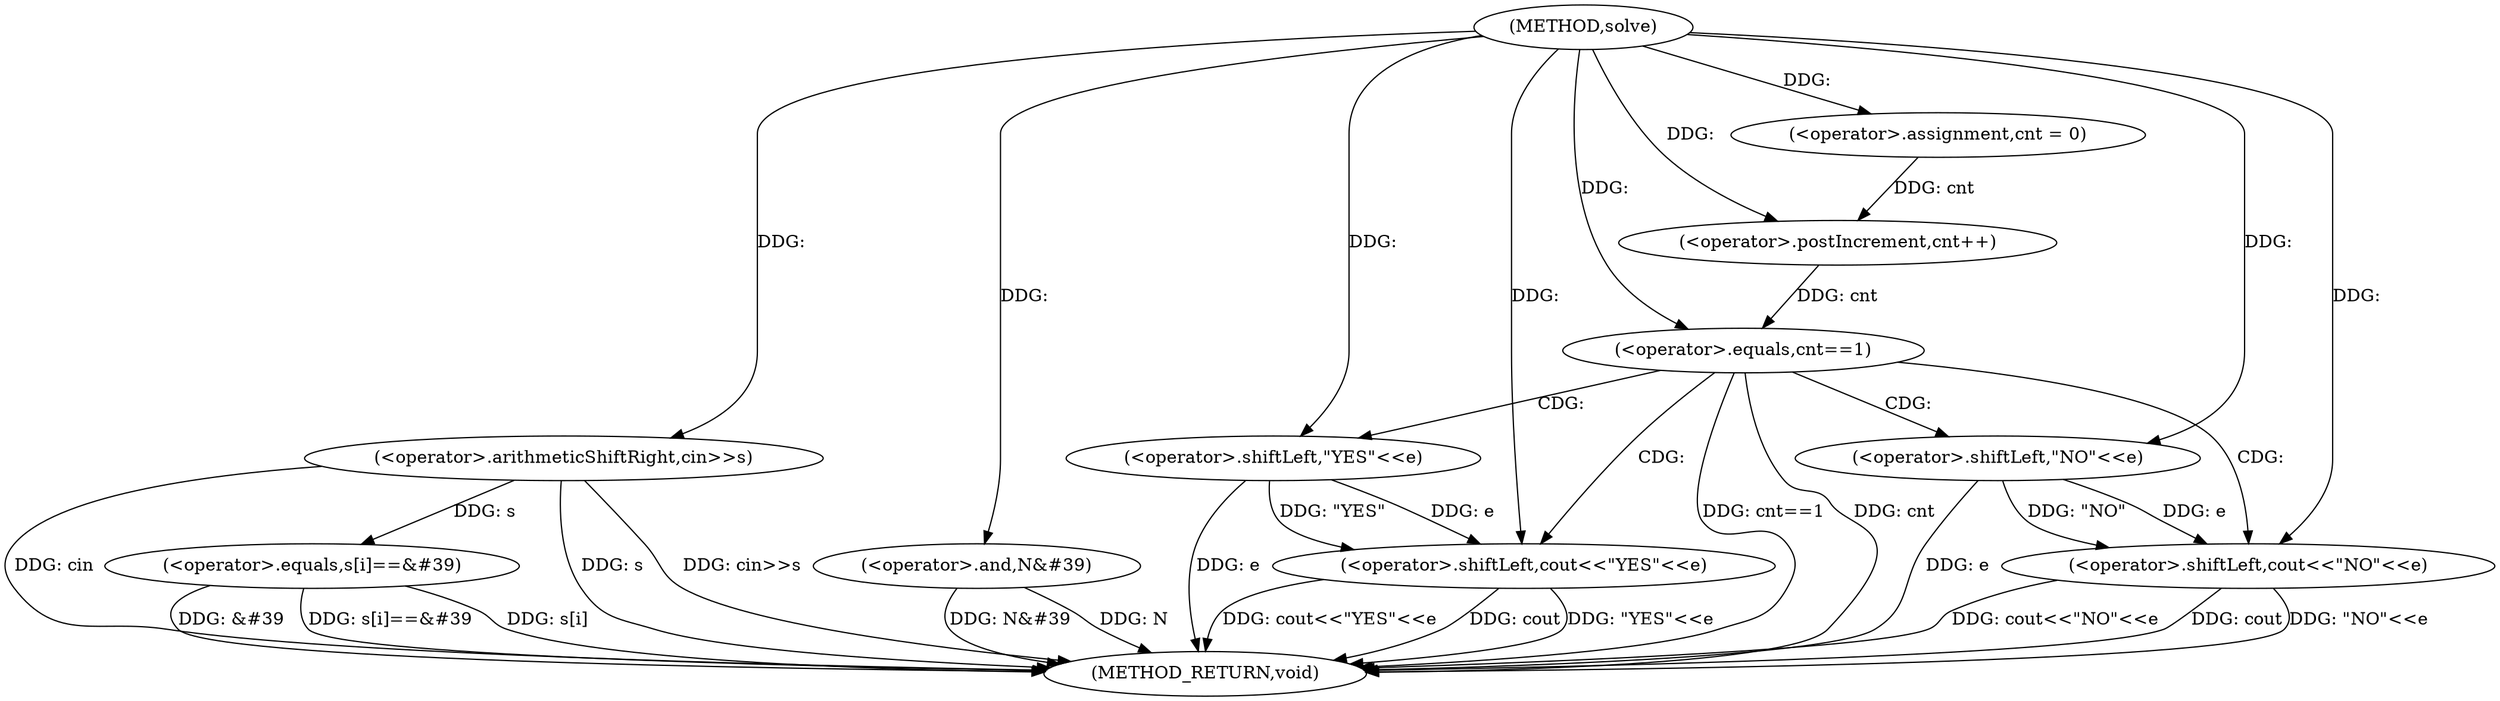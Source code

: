 digraph "solve" {  
"1000101" [label = "(METHOD,solve)" ]
"1000140" [label = "(METHOD_RETURN,void)" ]
"1000104" [label = "(<operator>.arithmeticShiftRight,cin>>s)" ]
"1000108" [label = "(<operator>.assignment,cnt = 0)" ]
"1000112" [label = "(<operator>.equals,s[i]==&#39)" ]
"1000118" [label = "(<operator>.and,N&#39)" ]
"1000125" [label = "(<operator>.equals,cnt==1)" ]
"1000122" [label = "(<operator>.postIncrement,cnt++)" ]
"1000129" [label = "(<operator>.shiftLeft,cout<<\"NO\"<<e)" ]
"1000135" [label = "(<operator>.shiftLeft,cout<<\"YES\"<<e)" ]
"1000131" [label = "(<operator>.shiftLeft,\"NO\"<<e)" ]
"1000137" [label = "(<operator>.shiftLeft,\"YES\"<<e)" ]
  "1000104" -> "1000140"  [ label = "DDG: s"] 
  "1000104" -> "1000140"  [ label = "DDG: cin>>s"] 
  "1000112" -> "1000140"  [ label = "DDG: s[i]"] 
  "1000112" -> "1000140"  [ label = "DDG: &#39"] 
  "1000112" -> "1000140"  [ label = "DDG: s[i]==&#39"] 
  "1000118" -> "1000140"  [ label = "DDG: N&#39"] 
  "1000125" -> "1000140"  [ label = "DDG: cnt"] 
  "1000125" -> "1000140"  [ label = "DDG: cnt==1"] 
  "1000135" -> "1000140"  [ label = "DDG: cout"] 
  "1000137" -> "1000140"  [ label = "DDG: e"] 
  "1000135" -> "1000140"  [ label = "DDG: \"YES\"<<e"] 
  "1000135" -> "1000140"  [ label = "DDG: cout<<\"YES\"<<e"] 
  "1000129" -> "1000140"  [ label = "DDG: cout"] 
  "1000131" -> "1000140"  [ label = "DDG: e"] 
  "1000129" -> "1000140"  [ label = "DDG: \"NO\"<<e"] 
  "1000129" -> "1000140"  [ label = "DDG: cout<<\"NO\"<<e"] 
  "1000118" -> "1000140"  [ label = "DDG: N"] 
  "1000104" -> "1000140"  [ label = "DDG: cin"] 
  "1000101" -> "1000108"  [ label = "DDG: "] 
  "1000101" -> "1000104"  [ label = "DDG: "] 
  "1000104" -> "1000112"  [ label = "DDG: s"] 
  "1000101" -> "1000118"  [ label = "DDG: "] 
  "1000122" -> "1000125"  [ label = "DDG: cnt"] 
  "1000101" -> "1000125"  [ label = "DDG: "] 
  "1000108" -> "1000122"  [ label = "DDG: cnt"] 
  "1000101" -> "1000122"  [ label = "DDG: "] 
  "1000101" -> "1000129"  [ label = "DDG: "] 
  "1000131" -> "1000129"  [ label = "DDG: \"NO\""] 
  "1000131" -> "1000129"  [ label = "DDG: e"] 
  "1000101" -> "1000135"  [ label = "DDG: "] 
  "1000137" -> "1000135"  [ label = "DDG: e"] 
  "1000137" -> "1000135"  [ label = "DDG: \"YES\""] 
  "1000101" -> "1000131"  [ label = "DDG: "] 
  "1000101" -> "1000137"  [ label = "DDG: "] 
  "1000125" -> "1000137"  [ label = "CDG: "] 
  "1000125" -> "1000129"  [ label = "CDG: "] 
  "1000125" -> "1000131"  [ label = "CDG: "] 
  "1000125" -> "1000135"  [ label = "CDG: "] 
}
